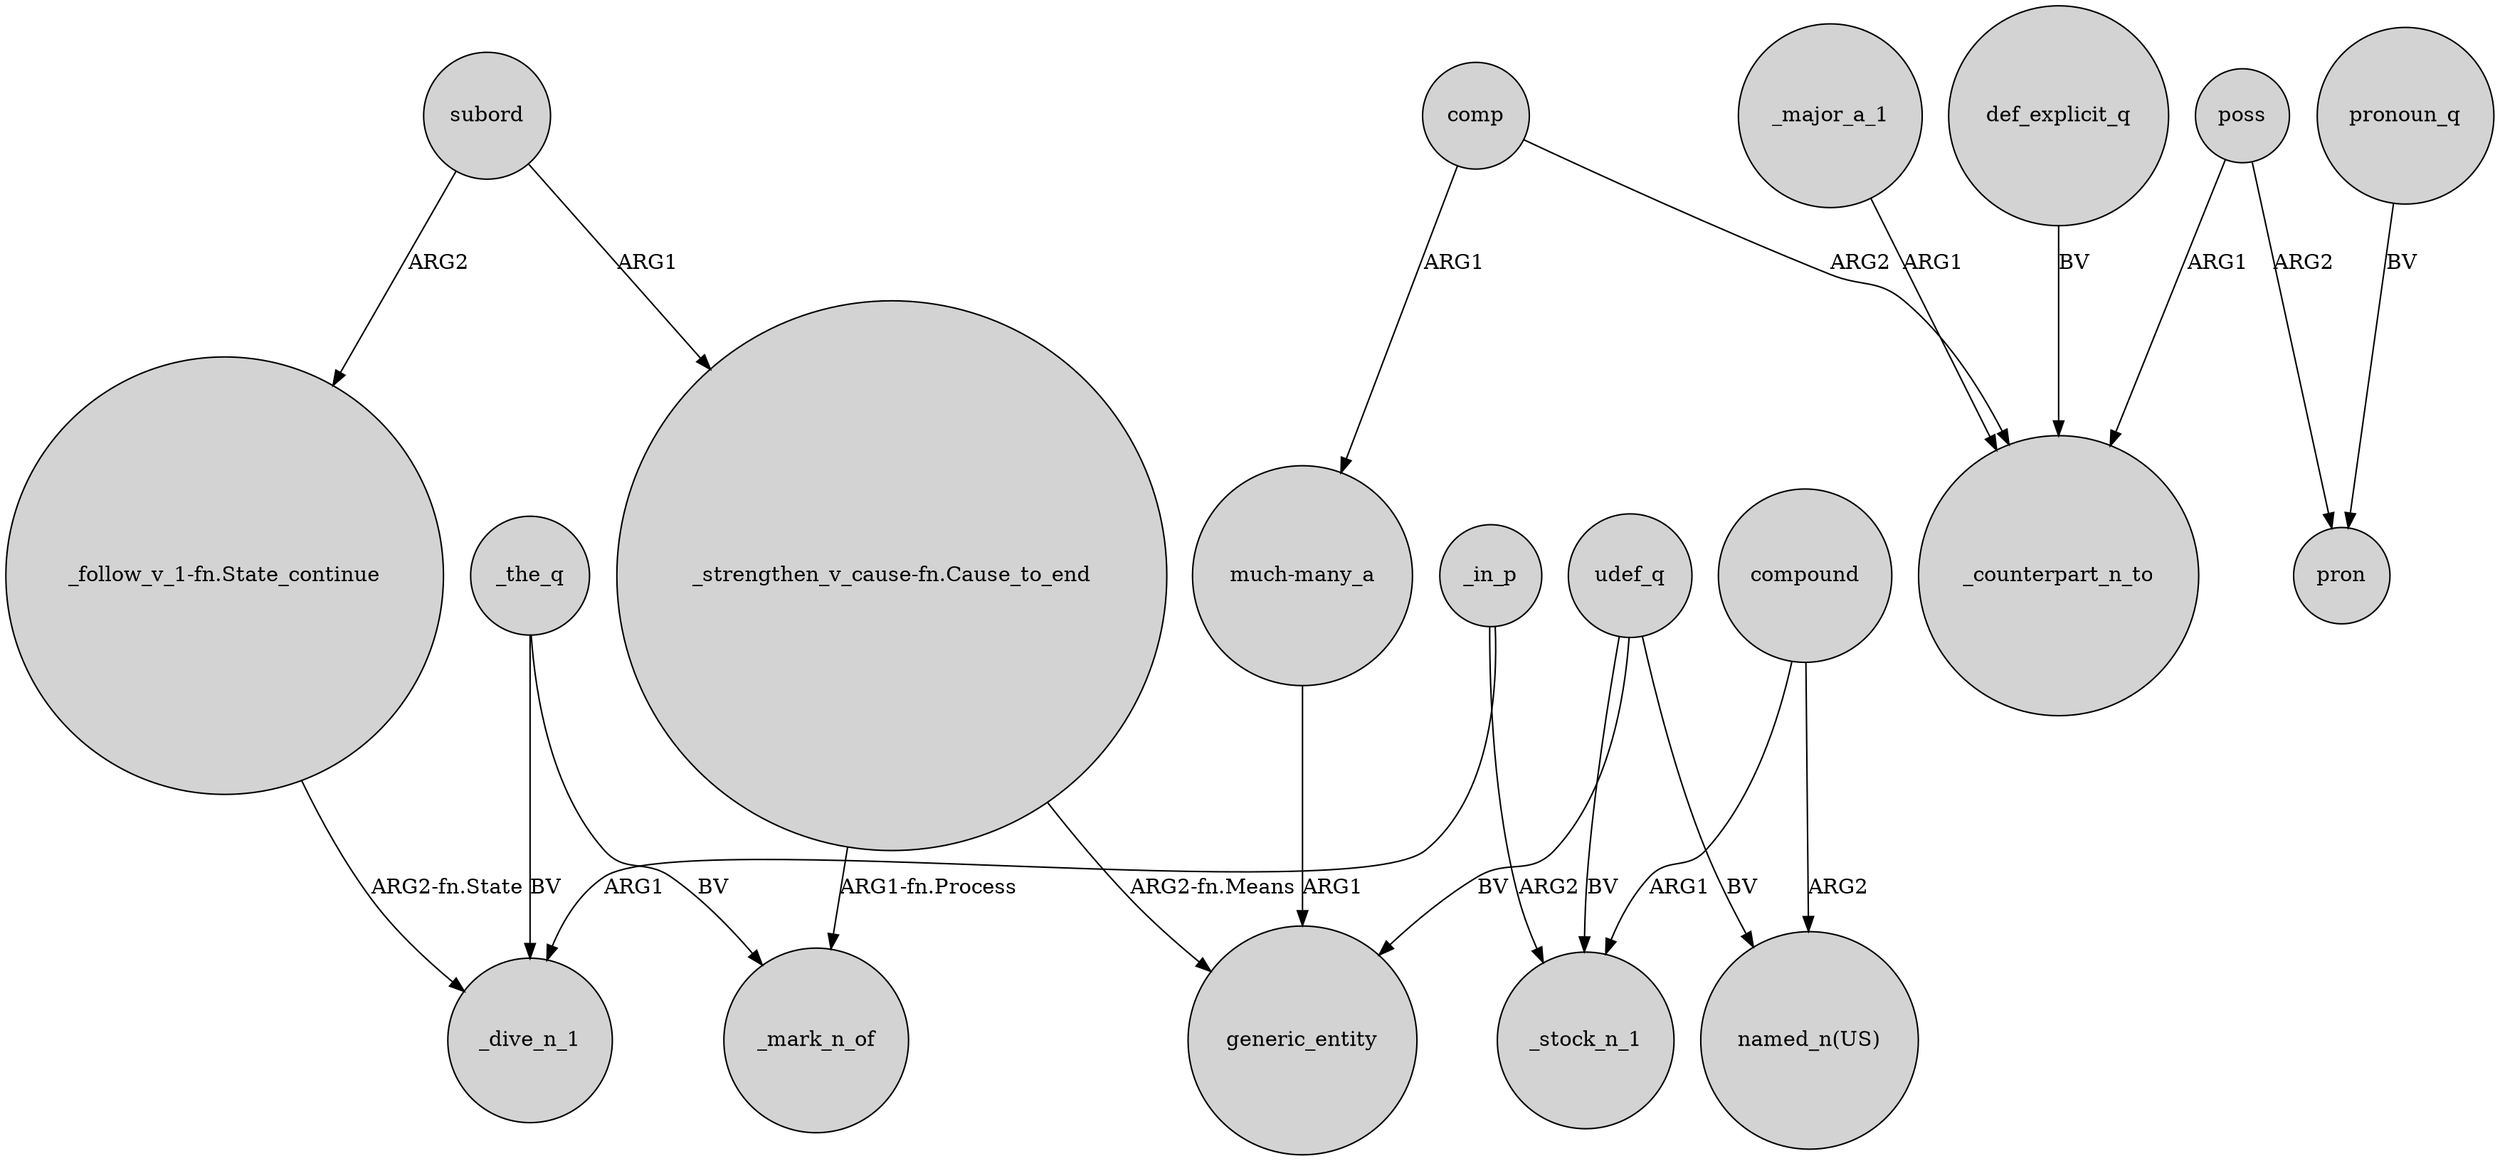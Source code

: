 digraph {
	node [shape=circle style=filled]
	_in_p -> _dive_n_1 [label=ARG1]
	"_strengthen_v_cause-fn.Cause_to_end" -> _mark_n_of [label="ARG1-fn.Process"]
	udef_q -> generic_entity [label=BV]
	compound -> _stock_n_1 [label=ARG1]
	_the_q -> _dive_n_1 [label=BV]
	"_follow_v_1-fn.State_continue" -> _dive_n_1 [label="ARG2-fn.State"]
	pronoun_q -> pron [label=BV]
	comp -> "much-many_a" [label=ARG1]
	udef_q -> _stock_n_1 [label=BV]
	poss -> pron [label=ARG2]
	"much-many_a" -> generic_entity [label=ARG1]
	_in_p -> _stock_n_1 [label=ARG2]
	subord -> "_follow_v_1-fn.State_continue" [label=ARG2]
	_major_a_1 -> _counterpart_n_to [label=ARG1]
	poss -> _counterpart_n_to [label=ARG1]
	_the_q -> _mark_n_of [label=BV]
	subord -> "_strengthen_v_cause-fn.Cause_to_end" [label=ARG1]
	comp -> _counterpart_n_to [label=ARG2]
	"_strengthen_v_cause-fn.Cause_to_end" -> generic_entity [label="ARG2-fn.Means"]
	compound -> "named_n(US)" [label=ARG2]
	udef_q -> "named_n(US)" [label=BV]
	def_explicit_q -> _counterpart_n_to [label=BV]
}
